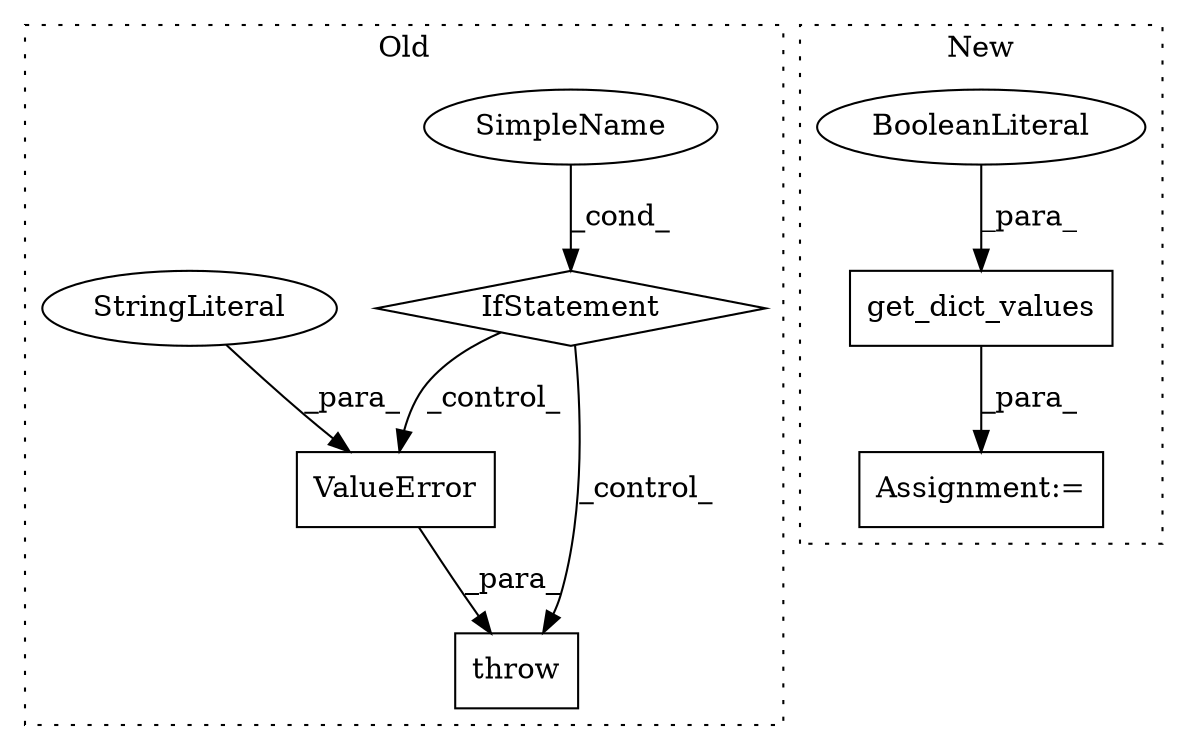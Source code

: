 digraph G {
subgraph cluster0 {
1 [label="throw" a="53" s="8346" l="6" shape="box"];
4 [label="IfStatement" a="25" s="8275,8336" l="4,2" shape="diamond"];
5 [label="SimpleName" a="42" s="" l="" shape="ellipse"];
6 [label="ValueError" a="32" s="8352,8392" l="11,1" shape="box"];
7 [label="StringLiteral" a="45" s="8363" l="29" shape="ellipse"];
label = "Old";
style="dotted";
}
subgraph cluster1 {
2 [label="get_dict_values" a="32" s="10781,10854" l="16,1" shape="box"];
3 [label="BooleanLiteral" a="9" s="10850" l="4" shape="ellipse"];
8 [label="Assignment:=" a="7" s="10780" l="1" shape="box"];
label = "New";
style="dotted";
}
2 -> 8 [label="_para_"];
3 -> 2 [label="_para_"];
4 -> 1 [label="_control_"];
4 -> 6 [label="_control_"];
5 -> 4 [label="_cond_"];
6 -> 1 [label="_para_"];
7 -> 6 [label="_para_"];
}